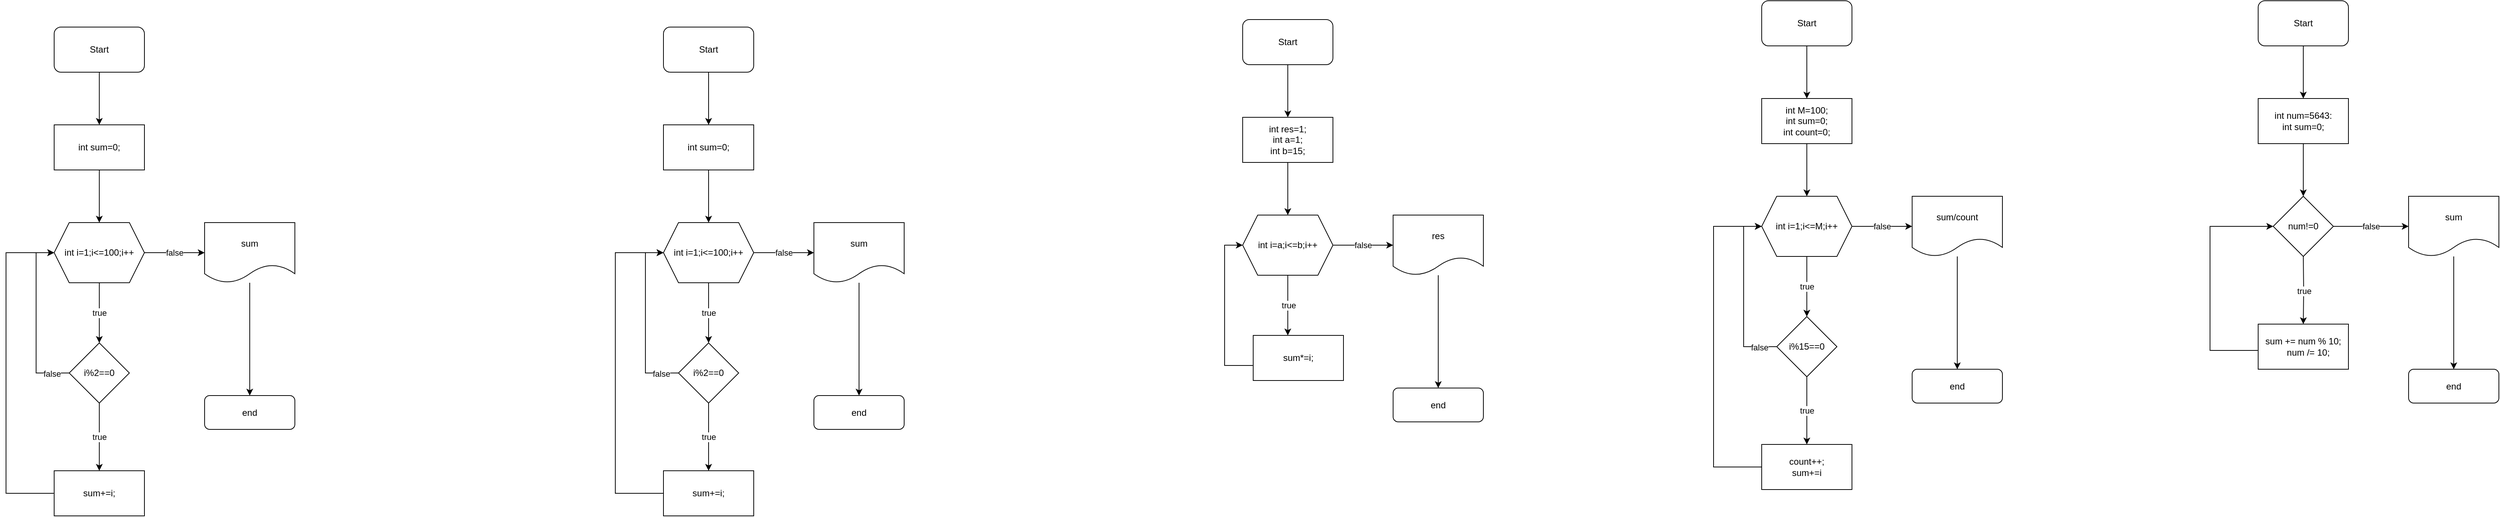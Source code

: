 <mxfile version="23.1.5" type="device">
  <diagram id="C5RBs43oDa-KdzZeNtuy" name="Page-1">
    <mxGraphModel dx="716" dy="696" grid="1" gridSize="10" guides="1" tooltips="1" connect="1" arrows="1" fold="1" page="1" pageScale="1" pageWidth="827" pageHeight="1169" math="0" shadow="0">
      <root>
        <mxCell id="WIyWlLk6GJQsqaUBKTNV-0" />
        <mxCell id="WIyWlLk6GJQsqaUBKTNV-1" parent="WIyWlLk6GJQsqaUBKTNV-0" />
        <mxCell id="oR1Qtl8ecQnp0m6Nvd0d-2" value="" style="edgeStyle=orthogonalEdgeStyle;rounded=0;orthogonalLoop=1;jettySize=auto;html=1;" parent="WIyWlLk6GJQsqaUBKTNV-1" source="oR1Qtl8ecQnp0m6Nvd0d-0" target="oR1Qtl8ecQnp0m6Nvd0d-3" edge="1">
          <mxGeometry relative="1" as="geometry">
            <mxPoint x="414" y="200" as="targetPoint" />
          </mxGeometry>
        </mxCell>
        <mxCell id="oR1Qtl8ecQnp0m6Nvd0d-0" value="Start" style="rounded=1;whiteSpace=wrap;html=1;" parent="WIyWlLk6GJQsqaUBKTNV-1" vertex="1">
          <mxGeometry x="354" y="60" width="120" height="60" as="geometry" />
        </mxCell>
        <mxCell id="oR1Qtl8ecQnp0m6Nvd0d-5" value="" style="edgeStyle=orthogonalEdgeStyle;rounded=0;orthogonalLoop=1;jettySize=auto;html=1;" parent="WIyWlLk6GJQsqaUBKTNV-1" source="oR1Qtl8ecQnp0m6Nvd0d-3" target="oR1Qtl8ecQnp0m6Nvd0d-4" edge="1">
          <mxGeometry relative="1" as="geometry" />
        </mxCell>
        <mxCell id="oR1Qtl8ecQnp0m6Nvd0d-3" value="int sum=0;" style="rounded=0;whiteSpace=wrap;html=1;" parent="WIyWlLk6GJQsqaUBKTNV-1" vertex="1">
          <mxGeometry x="354" y="190" width="120" height="60" as="geometry" />
        </mxCell>
        <mxCell id="oR1Qtl8ecQnp0m6Nvd0d-7" value="true" style="edgeStyle=orthogonalEdgeStyle;rounded=0;orthogonalLoop=1;jettySize=auto;html=1;" parent="WIyWlLk6GJQsqaUBKTNV-1" source="oR1Qtl8ecQnp0m6Nvd0d-4" target="oR1Qtl8ecQnp0m6Nvd0d-6" edge="1">
          <mxGeometry relative="1" as="geometry" />
        </mxCell>
        <mxCell id="oR1Qtl8ecQnp0m6Nvd0d-12" value="false" style="edgeStyle=orthogonalEdgeStyle;rounded=0;orthogonalLoop=1;jettySize=auto;html=1;" parent="WIyWlLk6GJQsqaUBKTNV-1" source="oR1Qtl8ecQnp0m6Nvd0d-4" target="oR1Qtl8ecQnp0m6Nvd0d-11" edge="1">
          <mxGeometry relative="1" as="geometry" />
        </mxCell>
        <mxCell id="oR1Qtl8ecQnp0m6Nvd0d-4" value="int i=1;i&amp;lt;=100;i++" style="shape=hexagon;perimeter=hexagonPerimeter2;whiteSpace=wrap;html=1;fixedSize=1;rounded=0;" parent="WIyWlLk6GJQsqaUBKTNV-1" vertex="1">
          <mxGeometry x="354" y="320" width="120" height="80" as="geometry" />
        </mxCell>
        <mxCell id="oR1Qtl8ecQnp0m6Nvd0d-9" value="true" style="edgeStyle=orthogonalEdgeStyle;rounded=0;orthogonalLoop=1;jettySize=auto;html=1;" parent="WIyWlLk6GJQsqaUBKTNV-1" source="oR1Qtl8ecQnp0m6Nvd0d-6" target="oR1Qtl8ecQnp0m6Nvd0d-8" edge="1">
          <mxGeometry relative="1" as="geometry" />
        </mxCell>
        <mxCell id="oR1Qtl8ecQnp0m6Nvd0d-19" style="edgeStyle=orthogonalEdgeStyle;rounded=0;orthogonalLoop=1;jettySize=auto;html=1;entryX=0;entryY=0.5;entryDx=0;entryDy=0;" parent="WIyWlLk6GJQsqaUBKTNV-1" source="oR1Qtl8ecQnp0m6Nvd0d-6" target="oR1Qtl8ecQnp0m6Nvd0d-4" edge="1">
          <mxGeometry relative="1" as="geometry">
            <Array as="points">
              <mxPoint x="330" y="520" />
              <mxPoint x="330" y="360" />
            </Array>
          </mxGeometry>
        </mxCell>
        <mxCell id="oR1Qtl8ecQnp0m6Nvd0d-20" value="false" style="edgeLabel;html=1;align=center;verticalAlign=middle;resizable=0;points=[];" parent="oR1Qtl8ecQnp0m6Nvd0d-19" vertex="1" connectable="0">
          <mxGeometry x="-0.8" y="1" relative="1" as="geometry">
            <mxPoint as="offset" />
          </mxGeometry>
        </mxCell>
        <mxCell id="oR1Qtl8ecQnp0m6Nvd0d-6" value="i%2==0" style="rhombus;whiteSpace=wrap;html=1;rounded=0;" parent="WIyWlLk6GJQsqaUBKTNV-1" vertex="1">
          <mxGeometry x="374" y="480" width="80" height="80" as="geometry" />
        </mxCell>
        <mxCell id="oR1Qtl8ecQnp0m6Nvd0d-10" style="edgeStyle=orthogonalEdgeStyle;rounded=0;orthogonalLoop=1;jettySize=auto;html=1;exitX=0;exitY=0.5;exitDx=0;exitDy=0;entryX=0;entryY=0.5;entryDx=0;entryDy=0;" parent="WIyWlLk6GJQsqaUBKTNV-1" source="oR1Qtl8ecQnp0m6Nvd0d-8" target="oR1Qtl8ecQnp0m6Nvd0d-4" edge="1">
          <mxGeometry relative="1" as="geometry">
            <Array as="points">
              <mxPoint x="290" y="680" />
              <mxPoint x="290" y="360" />
            </Array>
          </mxGeometry>
        </mxCell>
        <mxCell id="oR1Qtl8ecQnp0m6Nvd0d-8" value="sum+=i;" style="whiteSpace=wrap;html=1;rounded=0;" parent="WIyWlLk6GJQsqaUBKTNV-1" vertex="1">
          <mxGeometry x="354" y="650" width="120" height="60" as="geometry" />
        </mxCell>
        <mxCell id="oR1Qtl8ecQnp0m6Nvd0d-14" value="" style="edgeStyle=orthogonalEdgeStyle;rounded=0;orthogonalLoop=1;jettySize=auto;html=1;entryX=0.5;entryY=0;entryDx=0;entryDy=0;" parent="WIyWlLk6GJQsqaUBKTNV-1" source="oR1Qtl8ecQnp0m6Nvd0d-11" target="oR1Qtl8ecQnp0m6Nvd0d-15" edge="1">
          <mxGeometry relative="1" as="geometry">
            <mxPoint x="614" y="520" as="targetPoint" />
          </mxGeometry>
        </mxCell>
        <mxCell id="oR1Qtl8ecQnp0m6Nvd0d-11" value="sum" style="shape=document;whiteSpace=wrap;html=1;boundedLbl=1;rounded=0;" parent="WIyWlLk6GJQsqaUBKTNV-1" vertex="1">
          <mxGeometry x="554" y="320" width="120" height="80" as="geometry" />
        </mxCell>
        <mxCell id="oR1Qtl8ecQnp0m6Nvd0d-15" value="end" style="rounded=1;whiteSpace=wrap;html=1;" parent="WIyWlLk6GJQsqaUBKTNV-1" vertex="1">
          <mxGeometry x="554" y="550" width="120" height="45" as="geometry" />
        </mxCell>
        <mxCell id="vWKVLeqVlYGUJ1hHnt8U-0" value="" style="edgeStyle=orthogonalEdgeStyle;rounded=0;orthogonalLoop=1;jettySize=auto;html=1;" parent="WIyWlLk6GJQsqaUBKTNV-1" source="vWKVLeqVlYGUJ1hHnt8U-1" target="vWKVLeqVlYGUJ1hHnt8U-3" edge="1">
          <mxGeometry relative="1" as="geometry">
            <mxPoint x="1224" y="200" as="targetPoint" />
          </mxGeometry>
        </mxCell>
        <mxCell id="vWKVLeqVlYGUJ1hHnt8U-1" value="Start" style="rounded=1;whiteSpace=wrap;html=1;" parent="WIyWlLk6GJQsqaUBKTNV-1" vertex="1">
          <mxGeometry x="1164" y="60" width="120" height="60" as="geometry" />
        </mxCell>
        <mxCell id="vWKVLeqVlYGUJ1hHnt8U-2" value="" style="edgeStyle=orthogonalEdgeStyle;rounded=0;orthogonalLoop=1;jettySize=auto;html=1;" parent="WIyWlLk6GJQsqaUBKTNV-1" source="vWKVLeqVlYGUJ1hHnt8U-3" target="vWKVLeqVlYGUJ1hHnt8U-6" edge="1">
          <mxGeometry relative="1" as="geometry" />
        </mxCell>
        <mxCell id="vWKVLeqVlYGUJ1hHnt8U-3" value="int sum=0;" style="rounded=0;whiteSpace=wrap;html=1;" parent="WIyWlLk6GJQsqaUBKTNV-1" vertex="1">
          <mxGeometry x="1164" y="190" width="120" height="60" as="geometry" />
        </mxCell>
        <mxCell id="vWKVLeqVlYGUJ1hHnt8U-4" value="true" style="edgeStyle=orthogonalEdgeStyle;rounded=0;orthogonalLoop=1;jettySize=auto;html=1;" parent="WIyWlLk6GJQsqaUBKTNV-1" source="vWKVLeqVlYGUJ1hHnt8U-6" target="vWKVLeqVlYGUJ1hHnt8U-10" edge="1">
          <mxGeometry relative="1" as="geometry" />
        </mxCell>
        <mxCell id="vWKVLeqVlYGUJ1hHnt8U-5" value="false" style="edgeStyle=orthogonalEdgeStyle;rounded=0;orthogonalLoop=1;jettySize=auto;html=1;" parent="WIyWlLk6GJQsqaUBKTNV-1" source="vWKVLeqVlYGUJ1hHnt8U-6" target="vWKVLeqVlYGUJ1hHnt8U-14" edge="1">
          <mxGeometry relative="1" as="geometry" />
        </mxCell>
        <mxCell id="vWKVLeqVlYGUJ1hHnt8U-6" value="int i=1;i&amp;lt;=100;i++" style="shape=hexagon;perimeter=hexagonPerimeter2;whiteSpace=wrap;html=1;fixedSize=1;rounded=0;" parent="WIyWlLk6GJQsqaUBKTNV-1" vertex="1">
          <mxGeometry x="1164" y="320" width="120" height="80" as="geometry" />
        </mxCell>
        <mxCell id="vWKVLeqVlYGUJ1hHnt8U-7" value="true" style="edgeStyle=orthogonalEdgeStyle;rounded=0;orthogonalLoop=1;jettySize=auto;html=1;" parent="WIyWlLk6GJQsqaUBKTNV-1" source="vWKVLeqVlYGUJ1hHnt8U-10" target="vWKVLeqVlYGUJ1hHnt8U-12" edge="1">
          <mxGeometry relative="1" as="geometry" />
        </mxCell>
        <mxCell id="vWKVLeqVlYGUJ1hHnt8U-8" style="edgeStyle=orthogonalEdgeStyle;rounded=0;orthogonalLoop=1;jettySize=auto;html=1;entryX=0;entryY=0.5;entryDx=0;entryDy=0;" parent="WIyWlLk6GJQsqaUBKTNV-1" source="vWKVLeqVlYGUJ1hHnt8U-10" target="vWKVLeqVlYGUJ1hHnt8U-6" edge="1">
          <mxGeometry relative="1" as="geometry">
            <Array as="points">
              <mxPoint x="1140" y="520" />
              <mxPoint x="1140" y="360" />
            </Array>
          </mxGeometry>
        </mxCell>
        <mxCell id="vWKVLeqVlYGUJ1hHnt8U-9" value="false" style="edgeLabel;html=1;align=center;verticalAlign=middle;resizable=0;points=[];" parent="vWKVLeqVlYGUJ1hHnt8U-8" vertex="1" connectable="0">
          <mxGeometry x="-0.8" y="1" relative="1" as="geometry">
            <mxPoint as="offset" />
          </mxGeometry>
        </mxCell>
        <mxCell id="vWKVLeqVlYGUJ1hHnt8U-10" value="i%2==0" style="rhombus;whiteSpace=wrap;html=1;rounded=0;" parent="WIyWlLk6GJQsqaUBKTNV-1" vertex="1">
          <mxGeometry x="1184" y="480" width="80" height="80" as="geometry" />
        </mxCell>
        <mxCell id="vWKVLeqVlYGUJ1hHnt8U-11" style="edgeStyle=orthogonalEdgeStyle;rounded=0;orthogonalLoop=1;jettySize=auto;html=1;exitX=0;exitY=0.5;exitDx=0;exitDy=0;entryX=0;entryY=0.5;entryDx=0;entryDy=0;" parent="WIyWlLk6GJQsqaUBKTNV-1" source="vWKVLeqVlYGUJ1hHnt8U-12" target="vWKVLeqVlYGUJ1hHnt8U-6" edge="1">
          <mxGeometry relative="1" as="geometry">
            <Array as="points">
              <mxPoint x="1100" y="680" />
              <mxPoint x="1100" y="360" />
            </Array>
          </mxGeometry>
        </mxCell>
        <mxCell id="vWKVLeqVlYGUJ1hHnt8U-12" value="sum+=i;" style="whiteSpace=wrap;html=1;rounded=0;" parent="WIyWlLk6GJQsqaUBKTNV-1" vertex="1">
          <mxGeometry x="1164" y="650" width="120" height="60" as="geometry" />
        </mxCell>
        <mxCell id="vWKVLeqVlYGUJ1hHnt8U-13" value="" style="edgeStyle=orthogonalEdgeStyle;rounded=0;orthogonalLoop=1;jettySize=auto;html=1;entryX=0.5;entryY=0;entryDx=0;entryDy=0;" parent="WIyWlLk6GJQsqaUBKTNV-1" source="vWKVLeqVlYGUJ1hHnt8U-14" target="vWKVLeqVlYGUJ1hHnt8U-15" edge="1">
          <mxGeometry relative="1" as="geometry">
            <mxPoint x="1424" y="520" as="targetPoint" />
          </mxGeometry>
        </mxCell>
        <mxCell id="vWKVLeqVlYGUJ1hHnt8U-14" value="sum" style="shape=document;whiteSpace=wrap;html=1;boundedLbl=1;rounded=0;" parent="WIyWlLk6GJQsqaUBKTNV-1" vertex="1">
          <mxGeometry x="1364" y="320" width="120" height="80" as="geometry" />
        </mxCell>
        <mxCell id="vWKVLeqVlYGUJ1hHnt8U-15" value="end" style="rounded=1;whiteSpace=wrap;html=1;" parent="WIyWlLk6GJQsqaUBKTNV-1" vertex="1">
          <mxGeometry x="1364" y="550" width="120" height="45" as="geometry" />
        </mxCell>
        <mxCell id="cgnVk2HmjKpyhXsPIesr-0" value="" style="edgeStyle=orthogonalEdgeStyle;rounded=0;orthogonalLoop=1;jettySize=auto;html=1;" edge="1" parent="WIyWlLk6GJQsqaUBKTNV-1" source="cgnVk2HmjKpyhXsPIesr-1" target="cgnVk2HmjKpyhXsPIesr-3">
          <mxGeometry relative="1" as="geometry">
            <mxPoint x="1994" y="190" as="targetPoint" />
          </mxGeometry>
        </mxCell>
        <mxCell id="cgnVk2HmjKpyhXsPIesr-1" value="Start" style="rounded=1;whiteSpace=wrap;html=1;" vertex="1" parent="WIyWlLk6GJQsqaUBKTNV-1">
          <mxGeometry x="1934" y="50" width="120" height="60" as="geometry" />
        </mxCell>
        <mxCell id="cgnVk2HmjKpyhXsPIesr-2" value="" style="edgeStyle=orthogonalEdgeStyle;rounded=0;orthogonalLoop=1;jettySize=auto;html=1;" edge="1" parent="WIyWlLk6GJQsqaUBKTNV-1" source="cgnVk2HmjKpyhXsPIesr-3" target="cgnVk2HmjKpyhXsPIesr-6">
          <mxGeometry relative="1" as="geometry" />
        </mxCell>
        <mxCell id="cgnVk2HmjKpyhXsPIesr-3" value="int res=1;&lt;br&gt;int a=1;&lt;br&gt;int b=15;" style="rounded=0;whiteSpace=wrap;html=1;" vertex="1" parent="WIyWlLk6GJQsqaUBKTNV-1">
          <mxGeometry x="1934" y="180" width="120" height="60" as="geometry" />
        </mxCell>
        <mxCell id="cgnVk2HmjKpyhXsPIesr-4" value="true" style="edgeStyle=orthogonalEdgeStyle;rounded=0;orthogonalLoop=1;jettySize=auto;html=1;" edge="1" parent="WIyWlLk6GJQsqaUBKTNV-1" source="cgnVk2HmjKpyhXsPIesr-6">
          <mxGeometry relative="1" as="geometry">
            <mxPoint x="1994" y="470" as="targetPoint" />
          </mxGeometry>
        </mxCell>
        <mxCell id="cgnVk2HmjKpyhXsPIesr-5" value="false" style="edgeStyle=orthogonalEdgeStyle;rounded=0;orthogonalLoop=1;jettySize=auto;html=1;" edge="1" parent="WIyWlLk6GJQsqaUBKTNV-1" source="cgnVk2HmjKpyhXsPIesr-6" target="cgnVk2HmjKpyhXsPIesr-14">
          <mxGeometry relative="1" as="geometry" />
        </mxCell>
        <mxCell id="cgnVk2HmjKpyhXsPIesr-6" value="int i=a;i&amp;lt;=b;i++" style="shape=hexagon;perimeter=hexagonPerimeter2;whiteSpace=wrap;html=1;fixedSize=1;rounded=0;" vertex="1" parent="WIyWlLk6GJQsqaUBKTNV-1">
          <mxGeometry x="1934" y="310" width="120" height="80" as="geometry" />
        </mxCell>
        <mxCell id="cgnVk2HmjKpyhXsPIesr-8" style="edgeStyle=orthogonalEdgeStyle;rounded=0;orthogonalLoop=1;jettySize=auto;html=1;entryX=0;entryY=0.5;entryDx=0;entryDy=0;" edge="1" parent="WIyWlLk6GJQsqaUBKTNV-1" target="cgnVk2HmjKpyhXsPIesr-6">
          <mxGeometry relative="1" as="geometry">
            <Array as="points">
              <mxPoint x="1910" y="510" />
              <mxPoint x="1910" y="350" />
            </Array>
            <mxPoint x="1954" y="510" as="sourcePoint" />
          </mxGeometry>
        </mxCell>
        <mxCell id="cgnVk2HmjKpyhXsPIesr-12" value="sum*=i;" style="whiteSpace=wrap;html=1;rounded=0;" vertex="1" parent="WIyWlLk6GJQsqaUBKTNV-1">
          <mxGeometry x="1948" y="470" width="120" height="60" as="geometry" />
        </mxCell>
        <mxCell id="cgnVk2HmjKpyhXsPIesr-13" value="" style="edgeStyle=orthogonalEdgeStyle;rounded=0;orthogonalLoop=1;jettySize=auto;html=1;entryX=0.5;entryY=0;entryDx=0;entryDy=0;" edge="1" parent="WIyWlLk6GJQsqaUBKTNV-1" source="cgnVk2HmjKpyhXsPIesr-14" target="cgnVk2HmjKpyhXsPIesr-15">
          <mxGeometry relative="1" as="geometry">
            <mxPoint x="2194" y="510" as="targetPoint" />
          </mxGeometry>
        </mxCell>
        <mxCell id="cgnVk2HmjKpyhXsPIesr-14" value="res" style="shape=document;whiteSpace=wrap;html=1;boundedLbl=1;rounded=0;" vertex="1" parent="WIyWlLk6GJQsqaUBKTNV-1">
          <mxGeometry x="2134" y="310" width="120" height="80" as="geometry" />
        </mxCell>
        <mxCell id="cgnVk2HmjKpyhXsPIesr-15" value="end" style="rounded=1;whiteSpace=wrap;html=1;" vertex="1" parent="WIyWlLk6GJQsqaUBKTNV-1">
          <mxGeometry x="2134" y="540" width="120" height="45" as="geometry" />
        </mxCell>
        <mxCell id="cgnVk2HmjKpyhXsPIesr-16" value="" style="edgeStyle=orthogonalEdgeStyle;rounded=0;orthogonalLoop=1;jettySize=auto;html=1;" edge="1" parent="WIyWlLk6GJQsqaUBKTNV-1" source="cgnVk2HmjKpyhXsPIesr-17" target="cgnVk2HmjKpyhXsPIesr-19">
          <mxGeometry relative="1" as="geometry">
            <mxPoint x="2684" y="165" as="targetPoint" />
          </mxGeometry>
        </mxCell>
        <mxCell id="cgnVk2HmjKpyhXsPIesr-17" value="Start" style="rounded=1;whiteSpace=wrap;html=1;" vertex="1" parent="WIyWlLk6GJQsqaUBKTNV-1">
          <mxGeometry x="2624" y="25" width="120" height="60" as="geometry" />
        </mxCell>
        <mxCell id="cgnVk2HmjKpyhXsPIesr-18" value="" style="edgeStyle=orthogonalEdgeStyle;rounded=0;orthogonalLoop=1;jettySize=auto;html=1;" edge="1" parent="WIyWlLk6GJQsqaUBKTNV-1" source="cgnVk2HmjKpyhXsPIesr-19" target="cgnVk2HmjKpyhXsPIesr-22">
          <mxGeometry relative="1" as="geometry" />
        </mxCell>
        <mxCell id="cgnVk2HmjKpyhXsPIesr-19" value="int M=100;&lt;br&gt;int sum=0;&lt;br&gt;int count=0;" style="rounded=0;whiteSpace=wrap;html=1;" vertex="1" parent="WIyWlLk6GJQsqaUBKTNV-1">
          <mxGeometry x="2624" y="155" width="120" height="60" as="geometry" />
        </mxCell>
        <mxCell id="cgnVk2HmjKpyhXsPIesr-20" value="true" style="edgeStyle=orthogonalEdgeStyle;rounded=0;orthogonalLoop=1;jettySize=auto;html=1;" edge="1" parent="WIyWlLk6GJQsqaUBKTNV-1" source="cgnVk2HmjKpyhXsPIesr-22" target="cgnVk2HmjKpyhXsPIesr-26">
          <mxGeometry relative="1" as="geometry" />
        </mxCell>
        <mxCell id="cgnVk2HmjKpyhXsPIesr-21" value="false" style="edgeStyle=orthogonalEdgeStyle;rounded=0;orthogonalLoop=1;jettySize=auto;html=1;" edge="1" parent="WIyWlLk6GJQsqaUBKTNV-1" source="cgnVk2HmjKpyhXsPIesr-22" target="cgnVk2HmjKpyhXsPIesr-30">
          <mxGeometry relative="1" as="geometry" />
        </mxCell>
        <mxCell id="cgnVk2HmjKpyhXsPIesr-22" value="int i=1;i&amp;lt;=M;i++" style="shape=hexagon;perimeter=hexagonPerimeter2;whiteSpace=wrap;html=1;fixedSize=1;rounded=0;" vertex="1" parent="WIyWlLk6GJQsqaUBKTNV-1">
          <mxGeometry x="2624" y="285" width="120" height="80" as="geometry" />
        </mxCell>
        <mxCell id="cgnVk2HmjKpyhXsPIesr-23" value="true" style="edgeStyle=orthogonalEdgeStyle;rounded=0;orthogonalLoop=1;jettySize=auto;html=1;" edge="1" parent="WIyWlLk6GJQsqaUBKTNV-1" source="cgnVk2HmjKpyhXsPIesr-26" target="cgnVk2HmjKpyhXsPIesr-28">
          <mxGeometry relative="1" as="geometry" />
        </mxCell>
        <mxCell id="cgnVk2HmjKpyhXsPIesr-24" style="edgeStyle=orthogonalEdgeStyle;rounded=0;orthogonalLoop=1;jettySize=auto;html=1;entryX=0;entryY=0.5;entryDx=0;entryDy=0;" edge="1" parent="WIyWlLk6GJQsqaUBKTNV-1" source="cgnVk2HmjKpyhXsPIesr-26" target="cgnVk2HmjKpyhXsPIesr-22">
          <mxGeometry relative="1" as="geometry">
            <Array as="points">
              <mxPoint x="2600" y="485" />
              <mxPoint x="2600" y="325" />
            </Array>
          </mxGeometry>
        </mxCell>
        <mxCell id="cgnVk2HmjKpyhXsPIesr-25" value="false" style="edgeLabel;html=1;align=center;verticalAlign=middle;resizable=0;points=[];" vertex="1" connectable="0" parent="cgnVk2HmjKpyhXsPIesr-24">
          <mxGeometry x="-0.8" y="1" relative="1" as="geometry">
            <mxPoint as="offset" />
          </mxGeometry>
        </mxCell>
        <mxCell id="cgnVk2HmjKpyhXsPIesr-26" value="i%15==0" style="rhombus;whiteSpace=wrap;html=1;rounded=0;" vertex="1" parent="WIyWlLk6GJQsqaUBKTNV-1">
          <mxGeometry x="2644" y="445" width="80" height="80" as="geometry" />
        </mxCell>
        <mxCell id="cgnVk2HmjKpyhXsPIesr-27" style="edgeStyle=orthogonalEdgeStyle;rounded=0;orthogonalLoop=1;jettySize=auto;html=1;exitX=0;exitY=0.5;exitDx=0;exitDy=0;entryX=0;entryY=0.5;entryDx=0;entryDy=0;" edge="1" parent="WIyWlLk6GJQsqaUBKTNV-1" source="cgnVk2HmjKpyhXsPIesr-28" target="cgnVk2HmjKpyhXsPIesr-22">
          <mxGeometry relative="1" as="geometry">
            <Array as="points">
              <mxPoint x="2560" y="645" />
              <mxPoint x="2560" y="325" />
            </Array>
          </mxGeometry>
        </mxCell>
        <mxCell id="cgnVk2HmjKpyhXsPIesr-28" value="count++;&lt;br&gt;sum+=i" style="whiteSpace=wrap;html=1;rounded=0;" vertex="1" parent="WIyWlLk6GJQsqaUBKTNV-1">
          <mxGeometry x="2624" y="615" width="120" height="60" as="geometry" />
        </mxCell>
        <mxCell id="cgnVk2HmjKpyhXsPIesr-29" value="" style="edgeStyle=orthogonalEdgeStyle;rounded=0;orthogonalLoop=1;jettySize=auto;html=1;entryX=0.5;entryY=0;entryDx=0;entryDy=0;" edge="1" parent="WIyWlLk6GJQsqaUBKTNV-1" source="cgnVk2HmjKpyhXsPIesr-30" target="cgnVk2HmjKpyhXsPIesr-31">
          <mxGeometry relative="1" as="geometry">
            <mxPoint x="2884" y="485" as="targetPoint" />
          </mxGeometry>
        </mxCell>
        <mxCell id="cgnVk2HmjKpyhXsPIesr-30" value="sum/count" style="shape=document;whiteSpace=wrap;html=1;boundedLbl=1;rounded=0;" vertex="1" parent="WIyWlLk6GJQsqaUBKTNV-1">
          <mxGeometry x="2824" y="285" width="120" height="80" as="geometry" />
        </mxCell>
        <mxCell id="cgnVk2HmjKpyhXsPIesr-31" value="end" style="rounded=1;whiteSpace=wrap;html=1;" vertex="1" parent="WIyWlLk6GJQsqaUBKTNV-1">
          <mxGeometry x="2824" y="515" width="120" height="45" as="geometry" />
        </mxCell>
        <mxCell id="cgnVk2HmjKpyhXsPIesr-32" value="" style="edgeStyle=orthogonalEdgeStyle;rounded=0;orthogonalLoop=1;jettySize=auto;html=1;" edge="1" parent="WIyWlLk6GJQsqaUBKTNV-1" source="cgnVk2HmjKpyhXsPIesr-33" target="cgnVk2HmjKpyhXsPIesr-35">
          <mxGeometry relative="1" as="geometry">
            <mxPoint x="3344" y="165" as="targetPoint" />
          </mxGeometry>
        </mxCell>
        <mxCell id="cgnVk2HmjKpyhXsPIesr-33" value="Start" style="rounded=1;whiteSpace=wrap;html=1;" vertex="1" parent="WIyWlLk6GJQsqaUBKTNV-1">
          <mxGeometry x="3284" y="25" width="120" height="60" as="geometry" />
        </mxCell>
        <mxCell id="cgnVk2HmjKpyhXsPIesr-34" value="" style="edgeStyle=orthogonalEdgeStyle;rounded=0;orthogonalLoop=1;jettySize=auto;html=1;" edge="1" parent="WIyWlLk6GJQsqaUBKTNV-1" source="cgnVk2HmjKpyhXsPIesr-35">
          <mxGeometry relative="1" as="geometry">
            <mxPoint x="3344" y="285.0" as="targetPoint" />
          </mxGeometry>
        </mxCell>
        <mxCell id="cgnVk2HmjKpyhXsPIesr-35" value="int num=5643:&lt;br&gt;int sum=0;" style="rounded=0;whiteSpace=wrap;html=1;" vertex="1" parent="WIyWlLk6GJQsqaUBKTNV-1">
          <mxGeometry x="3284" y="155" width="120" height="60" as="geometry" />
        </mxCell>
        <mxCell id="cgnVk2HmjKpyhXsPIesr-37" value="false" style="edgeStyle=orthogonalEdgeStyle;rounded=0;orthogonalLoop=1;jettySize=auto;html=1;exitX=1;exitY=0.5;exitDx=0;exitDy=0;" edge="1" parent="WIyWlLk6GJQsqaUBKTNV-1" source="cgnVk2HmjKpyhXsPIesr-48" target="cgnVk2HmjKpyhXsPIesr-46">
          <mxGeometry relative="1" as="geometry">
            <mxPoint x="3404" y="325.0" as="sourcePoint" />
          </mxGeometry>
        </mxCell>
        <mxCell id="cgnVk2HmjKpyhXsPIesr-39" value="true" style="edgeStyle=orthogonalEdgeStyle;rounded=0;orthogonalLoop=1;jettySize=auto;html=1;" edge="1" parent="WIyWlLk6GJQsqaUBKTNV-1" target="cgnVk2HmjKpyhXsPIesr-44">
          <mxGeometry relative="1" as="geometry">
            <mxPoint x="3344" y="365" as="sourcePoint" />
          </mxGeometry>
        </mxCell>
        <mxCell id="cgnVk2HmjKpyhXsPIesr-43" style="edgeStyle=orthogonalEdgeStyle;rounded=0;orthogonalLoop=1;jettySize=auto;html=1;exitX=0;exitY=0.5;exitDx=0;exitDy=0;entryX=0;entryY=0.5;entryDx=0;entryDy=0;" edge="1" parent="WIyWlLk6GJQsqaUBKTNV-1" source="cgnVk2HmjKpyhXsPIesr-44" target="cgnVk2HmjKpyhXsPIesr-48">
          <mxGeometry relative="1" as="geometry">
            <Array as="points">
              <mxPoint x="3284" y="490" />
              <mxPoint x="3220" y="490" />
              <mxPoint x="3220" y="325" />
            </Array>
            <mxPoint x="3284" y="325.0" as="targetPoint" />
          </mxGeometry>
        </mxCell>
        <mxCell id="cgnVk2HmjKpyhXsPIesr-44" value="&lt;div&gt;sum += num % 10;&lt;/div&gt;&lt;div&gt;&amp;nbsp; &amp;nbsp; num /= 10;&lt;/div&gt;" style="whiteSpace=wrap;html=1;rounded=0;" vertex="1" parent="WIyWlLk6GJQsqaUBKTNV-1">
          <mxGeometry x="3284" y="455" width="120" height="60" as="geometry" />
        </mxCell>
        <mxCell id="cgnVk2HmjKpyhXsPIesr-45" value="" style="edgeStyle=orthogonalEdgeStyle;rounded=0;orthogonalLoop=1;jettySize=auto;html=1;entryX=0.5;entryY=0;entryDx=0;entryDy=0;" edge="1" parent="WIyWlLk6GJQsqaUBKTNV-1" source="cgnVk2HmjKpyhXsPIesr-46" target="cgnVk2HmjKpyhXsPIesr-47">
          <mxGeometry relative="1" as="geometry">
            <mxPoint x="3544" y="485" as="targetPoint" />
          </mxGeometry>
        </mxCell>
        <mxCell id="cgnVk2HmjKpyhXsPIesr-46" value="sum" style="shape=document;whiteSpace=wrap;html=1;boundedLbl=1;rounded=0;" vertex="1" parent="WIyWlLk6GJQsqaUBKTNV-1">
          <mxGeometry x="3484" y="285" width="120" height="80" as="geometry" />
        </mxCell>
        <mxCell id="cgnVk2HmjKpyhXsPIesr-47" value="end" style="rounded=1;whiteSpace=wrap;html=1;" vertex="1" parent="WIyWlLk6GJQsqaUBKTNV-1">
          <mxGeometry x="3484" y="515" width="120" height="45" as="geometry" />
        </mxCell>
        <mxCell id="cgnVk2HmjKpyhXsPIesr-48" value="num!=0" style="rhombus;whiteSpace=wrap;html=1;" vertex="1" parent="WIyWlLk6GJQsqaUBKTNV-1">
          <mxGeometry x="3304" y="285" width="80" height="80" as="geometry" />
        </mxCell>
      </root>
    </mxGraphModel>
  </diagram>
</mxfile>
